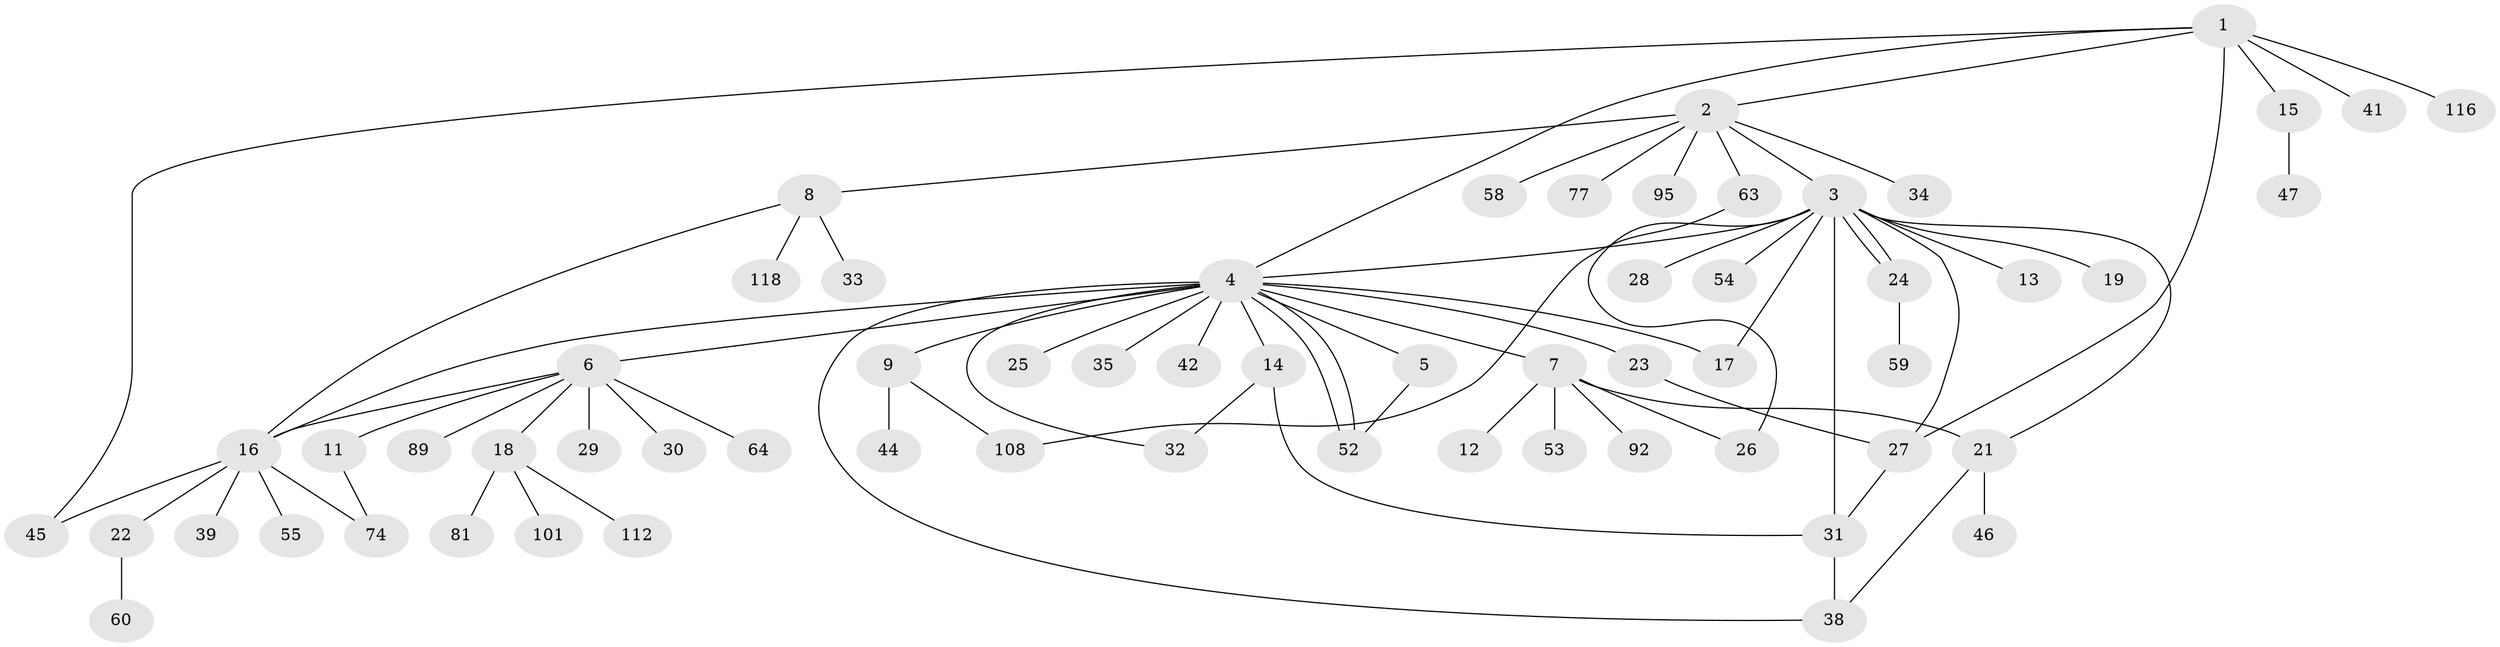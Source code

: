// original degree distribution, {8: 0.024390243902439025, 17: 0.008130081300813009, 26: 0.008130081300813009, 4: 0.06504065040650407, 11: 0.008130081300813009, 6: 0.016260162601626018, 3: 0.10569105691056911, 5: 0.008130081300813009, 2: 0.14634146341463414, 1: 0.5934959349593496, 10: 0.008130081300813009, 7: 0.008130081300813009}
// Generated by graph-tools (version 1.1) at 2025/14/03/09/25 04:14:30]
// undirected, 61 vertices, 79 edges
graph export_dot {
graph [start="1"]
  node [color=gray90,style=filled];
  1 [super="+37"];
  2;
  3 [super="+106+69"];
  4 [super="+50+61+66+84+94+111+80+71+76+57"];
  5 [super="+79+104"];
  6 [super="+49+10+105+122+120+67"];
  7;
  8;
  9;
  11;
  12;
  13;
  14;
  15;
  16 [super="+20"];
  17;
  18;
  19;
  21 [super="+114+36"];
  22;
  23 [super="+83"];
  24 [super="+70"];
  25;
  26 [super="+65"];
  27 [super="+123+62"];
  28 [super="+43"];
  29 [super="+56"];
  30;
  31 [super="+40+102+68+75"];
  32;
  33;
  34;
  35;
  38 [super="+117+115+82+51"];
  39;
  41;
  42;
  44;
  45;
  46;
  47;
  52;
  53;
  54;
  55;
  58;
  59;
  60 [super="+90"];
  63 [super="+98"];
  64;
  74 [super="+119+93"];
  77;
  81 [super="+87+85"];
  89;
  92;
  95;
  101;
  108;
  112;
  116;
  118;
  1 -- 2;
  1 -- 4;
  1 -- 15;
  1 -- 41;
  1 -- 45;
  1 -- 116;
  1 -- 27;
  2 -- 3;
  2 -- 8;
  2 -- 34;
  2 -- 58;
  2 -- 63;
  2 -- 77;
  2 -- 95;
  3 -- 4 [weight=2];
  3 -- 13;
  3 -- 17;
  3 -- 19;
  3 -- 21 [weight=2];
  3 -- 24;
  3 -- 24;
  3 -- 26;
  3 -- 28;
  3 -- 31;
  3 -- 54;
  3 -- 27;
  4 -- 5;
  4 -- 6 [weight=2];
  4 -- 7;
  4 -- 9;
  4 -- 14;
  4 -- 16;
  4 -- 17;
  4 -- 23;
  4 -- 25;
  4 -- 35;
  4 -- 42;
  4 -- 52;
  4 -- 52;
  4 -- 38 [weight=2];
  4 -- 32;
  5 -- 52;
  6 -- 11;
  6 -- 30;
  6 -- 64;
  6 -- 18;
  6 -- 89;
  6 -- 29;
  6 -- 16;
  7 -- 12;
  7 -- 21;
  7 -- 26;
  7 -- 53;
  7 -- 92;
  8 -- 33;
  8 -- 118;
  8 -- 16;
  9 -- 44;
  9 -- 108;
  11 -- 74;
  14 -- 32;
  14 -- 31;
  15 -- 47;
  16 -- 45;
  16 -- 39;
  16 -- 55;
  16 -- 22;
  16 -- 74;
  18 -- 81;
  18 -- 101;
  18 -- 112;
  21 -- 38 [weight=2];
  21 -- 46;
  22 -- 60;
  23 -- 27;
  24 -- 59;
  27 -- 31;
  31 -- 38;
  63 -- 108;
}
